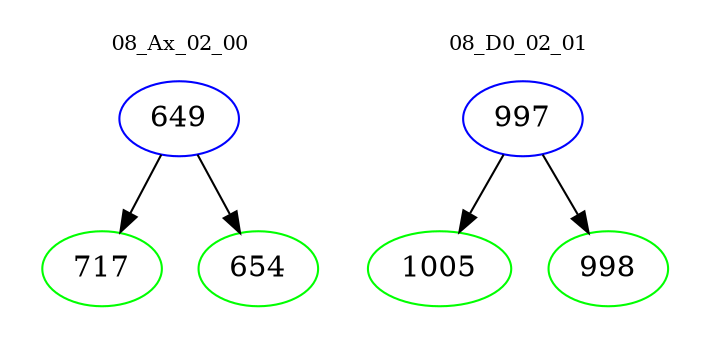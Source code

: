 digraph{
subgraph cluster_0 {
color = white
label = "08_Ax_02_00";
fontsize=10;
T0_649 [label="649", color="blue"]
T0_649 -> T0_717 [color="black"]
T0_717 [label="717", color="green"]
T0_649 -> T0_654 [color="black"]
T0_654 [label="654", color="green"]
}
subgraph cluster_1 {
color = white
label = "08_D0_02_01";
fontsize=10;
T1_997 [label="997", color="blue"]
T1_997 -> T1_1005 [color="black"]
T1_1005 [label="1005", color="green"]
T1_997 -> T1_998 [color="black"]
T1_998 [label="998", color="green"]
}
}
